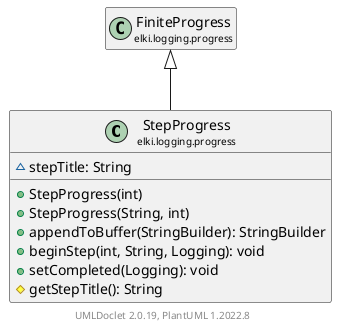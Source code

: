 @startuml
    remove .*\.(Instance|Par|Parameterizer|Factory)$
    set namespaceSeparator none
    hide empty fields
    hide empty methods

    class "<size:14>StepProgress\n<size:10>elki.logging.progress" as elki.logging.progress.StepProgress [[StepProgress.html]] {
        ~stepTitle: String
        +StepProgress(int)
        +StepProgress(String, int)
        +appendToBuffer(StringBuilder): StringBuilder
        +beginStep(int, String, Logging): void
        +setCompleted(Logging): void
        #getStepTitle(): String
    }

    class "<size:14>FiniteProgress\n<size:10>elki.logging.progress" as elki.logging.progress.FiniteProgress [[FiniteProgress.html]]

    elki.logging.progress.FiniteProgress <|-- elki.logging.progress.StepProgress

    center footer UMLDoclet 2.0.19, PlantUML 1.2022.8
@enduml

